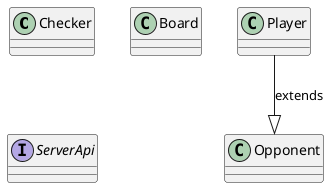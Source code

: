 @startuml
'https://plantuml.com/class-diagram

class Checker
class Board
class Player
class Opponent
interface ServerApi

Player --|> Opponent : extends


@enduml